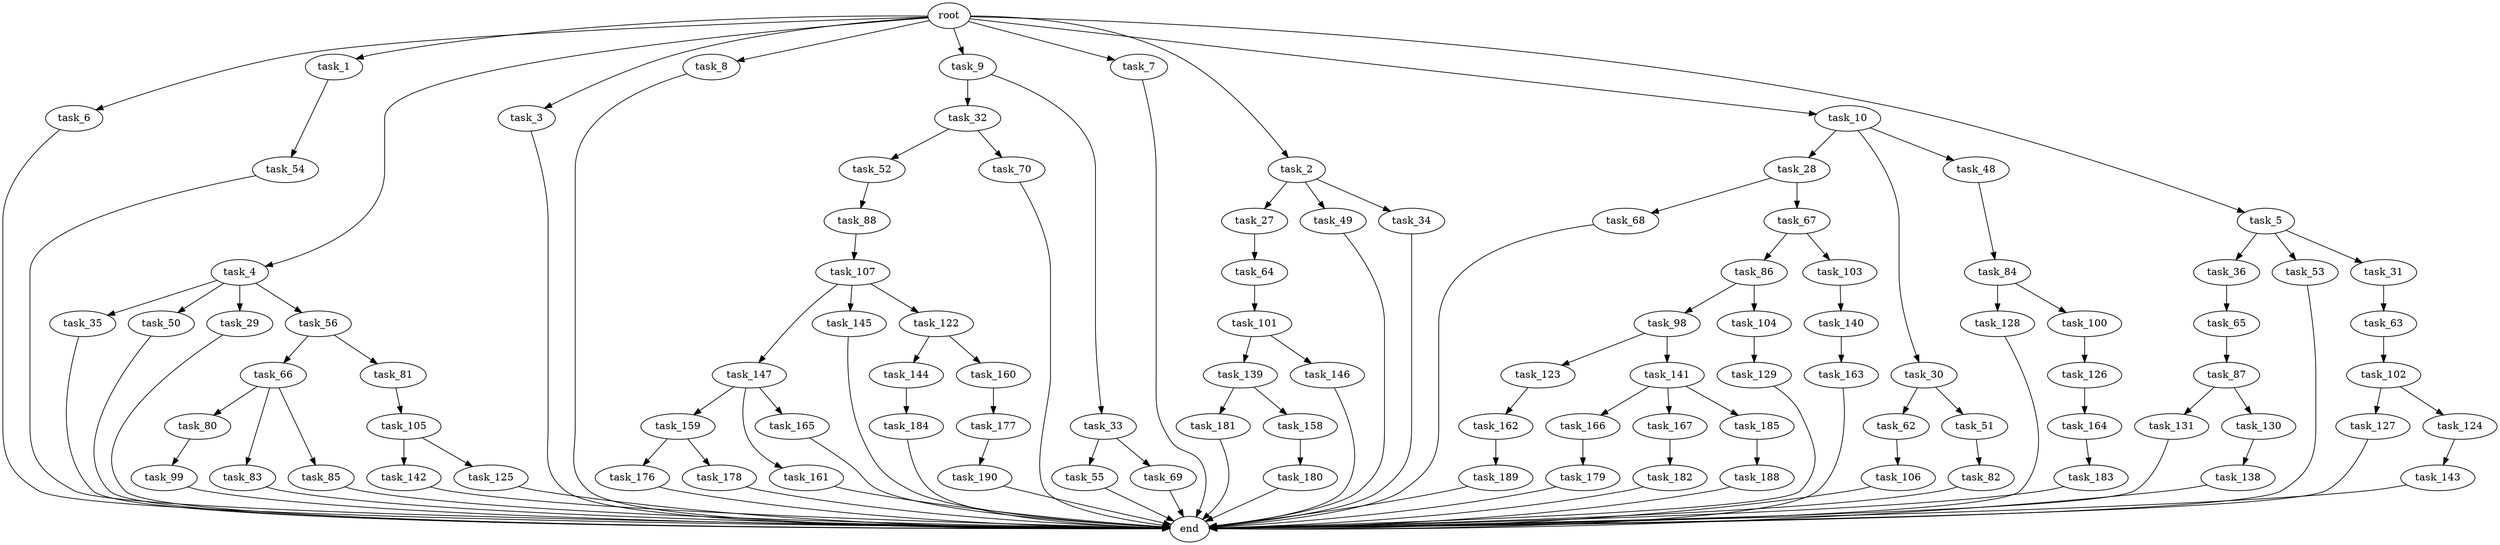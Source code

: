 digraph G {
  task_6 [size="1.024000"];
  task_123 [size="34359738.368000"];
  task_80 [size="420906795.008000"];
  task_66 [size="34359738.368000"];
  task_1 [size="1.024000"];
  task_82 [size="549755813.888000"];
  task_159 [size="77309411.328000"];
  task_68 [size="214748364.800000"];
  task_190 [size="549755813.888000"];
  task_65 [size="549755813.888000"];
  task_83 [size="420906795.008000"];
  root [size="0.000000"];
  task_63 [size="420906795.008000"];
  task_176 [size="420906795.008000"];
  task_179 [size="137438953.472000"];
  task_144 [size="858993459.200000"];
  task_4 [size="1.024000"];
  task_3 [size="1.024000"];
  task_98 [size="420906795.008000"];
  task_147 [size="137438953.472000"];
  task_131 [size="549755813.888000"];
  task_189 [size="214748364.800000"];
  task_84 [size="77309411.328000"];
  task_183 [size="214748364.800000"];
  task_178 [size="420906795.008000"];
  task_182 [size="858993459.200000"];
  task_8 [size="1.024000"];
  task_9 [size="1.024000"];
  task_184 [size="77309411.328000"];
  task_27 [size="420906795.008000"];
  task_177 [size="34359738.368000"];
  task_86 [size="695784701.952000"];
  task_166 [size="214748364.800000"];
  task_107 [size="34359738.368000"];
  task_161 [size="77309411.328000"];
  task_49 [size="420906795.008000"];
  task_145 [size="137438953.472000"];
  task_128 [size="214748364.800000"];
  task_54 [size="137438953.472000"];
  task_36 [size="214748364.800000"];
  task_32 [size="214748364.800000"];
  task_88 [size="137438953.472000"];
  task_167 [size="214748364.800000"];
  task_55 [size="77309411.328000"];
  task_100 [size="214748364.800000"];
  task_7 [size="1.024000"];
  task_188 [size="309237645.312000"];
  task_99 [size="309237645.312000"];
  task_53 [size="214748364.800000"];
  task_181 [size="695784701.952000"];
  task_126 [size="214748364.800000"];
  task_35 [size="309237645.312000"];
  task_31 [size="214748364.800000"];
  task_28 [size="137438953.472000"];
  task_142 [size="137438953.472000"];
  task_85 [size="420906795.008000"];
  task_180 [size="695784701.952000"];
  task_101 [size="77309411.328000"];
  task_141 [size="34359738.368000"];
  task_162 [size="214748364.800000"];
  task_143 [size="858993459.200000"];
  task_2 [size="1.024000"];
  task_106 [size="77309411.328000"];
  task_105 [size="309237645.312000"];
  task_129 [size="858993459.200000"];
  task_81 [size="34359738.368000"];
  task_52 [size="214748364.800000"];
  task_87 [size="34359738.368000"];
  task_50 [size="309237645.312000"];
  task_122 [size="137438953.472000"];
  task_104 [size="420906795.008000"];
  task_158 [size="695784701.952000"];
  task_160 [size="858993459.200000"];
  task_103 [size="695784701.952000"];
  task_127 [size="309237645.312000"];
  task_70 [size="214748364.800000"];
  task_165 [size="77309411.328000"];
  task_30 [size="137438953.472000"];
  task_67 [size="214748364.800000"];
  task_48 [size="137438953.472000"];
  task_10 [size="1.024000"];
  task_164 [size="858993459.200000"];
  task_185 [size="214748364.800000"];
  task_62 [size="214748364.800000"];
  task_64 [size="34359738.368000"];
  task_163 [size="34359738.368000"];
  task_29 [size="309237645.312000"];
  task_56 [size="309237645.312000"];
  task_102 [size="858993459.200000"];
  task_130 [size="549755813.888000"];
  task_124 [size="309237645.312000"];
  task_139 [size="549755813.888000"];
  task_33 [size="214748364.800000"];
  task_69 [size="77309411.328000"];
  task_140 [size="858993459.200000"];
  end [size="0.000000"];
  task_5 [size="1.024000"];
  task_146 [size="549755813.888000"];
  task_34 [size="420906795.008000"];
  task_51 [size="214748364.800000"];
  task_125 [size="137438953.472000"];
  task_138 [size="549755813.888000"];

  task_6 -> end [size="1.000000"];
  task_123 -> task_162 [size="209715200.000000"];
  task_80 -> task_99 [size="301989888.000000"];
  task_66 -> task_80 [size="411041792.000000"];
  task_66 -> task_85 [size="411041792.000000"];
  task_66 -> task_83 [size="411041792.000000"];
  task_1 -> task_54 [size="134217728.000000"];
  task_82 -> end [size="1.000000"];
  task_159 -> task_176 [size="411041792.000000"];
  task_159 -> task_178 [size="411041792.000000"];
  task_68 -> end [size="1.000000"];
  task_190 -> end [size="1.000000"];
  task_65 -> task_87 [size="33554432.000000"];
  task_83 -> end [size="1.000000"];
  root -> task_2 [size="1.000000"];
  root -> task_6 [size="1.000000"];
  root -> task_7 [size="1.000000"];
  root -> task_4 [size="1.000000"];
  root -> task_3 [size="1.000000"];
  root -> task_5 [size="1.000000"];
  root -> task_1 [size="1.000000"];
  root -> task_8 [size="1.000000"];
  root -> task_9 [size="1.000000"];
  root -> task_10 [size="1.000000"];
  task_63 -> task_102 [size="838860800.000000"];
  task_176 -> end [size="1.000000"];
  task_179 -> end [size="1.000000"];
  task_144 -> task_184 [size="75497472.000000"];
  task_4 -> task_29 [size="301989888.000000"];
  task_4 -> task_50 [size="301989888.000000"];
  task_4 -> task_56 [size="301989888.000000"];
  task_4 -> task_35 [size="301989888.000000"];
  task_3 -> end [size="1.000000"];
  task_98 -> task_123 [size="33554432.000000"];
  task_98 -> task_141 [size="33554432.000000"];
  task_147 -> task_165 [size="75497472.000000"];
  task_147 -> task_159 [size="75497472.000000"];
  task_147 -> task_161 [size="75497472.000000"];
  task_131 -> end [size="1.000000"];
  task_189 -> end [size="1.000000"];
  task_84 -> task_128 [size="209715200.000000"];
  task_84 -> task_100 [size="209715200.000000"];
  task_183 -> end [size="1.000000"];
  task_178 -> end [size="1.000000"];
  task_182 -> end [size="1.000000"];
  task_8 -> end [size="1.000000"];
  task_9 -> task_33 [size="209715200.000000"];
  task_9 -> task_32 [size="209715200.000000"];
  task_184 -> end [size="1.000000"];
  task_27 -> task_64 [size="33554432.000000"];
  task_177 -> task_190 [size="536870912.000000"];
  task_86 -> task_98 [size="411041792.000000"];
  task_86 -> task_104 [size="411041792.000000"];
  task_166 -> task_179 [size="134217728.000000"];
  task_107 -> task_122 [size="134217728.000000"];
  task_107 -> task_147 [size="134217728.000000"];
  task_107 -> task_145 [size="134217728.000000"];
  task_161 -> end [size="1.000000"];
  task_49 -> end [size="1.000000"];
  task_145 -> end [size="1.000000"];
  task_128 -> end [size="1.000000"];
  task_54 -> end [size="1.000000"];
  task_36 -> task_65 [size="536870912.000000"];
  task_32 -> task_52 [size="209715200.000000"];
  task_32 -> task_70 [size="209715200.000000"];
  task_88 -> task_107 [size="33554432.000000"];
  task_167 -> task_182 [size="838860800.000000"];
  task_55 -> end [size="1.000000"];
  task_100 -> task_126 [size="209715200.000000"];
  task_7 -> end [size="1.000000"];
  task_188 -> end [size="1.000000"];
  task_99 -> end [size="1.000000"];
  task_53 -> end [size="1.000000"];
  task_181 -> end [size="1.000000"];
  task_126 -> task_164 [size="838860800.000000"];
  task_35 -> end [size="1.000000"];
  task_31 -> task_63 [size="411041792.000000"];
  task_28 -> task_67 [size="209715200.000000"];
  task_28 -> task_68 [size="209715200.000000"];
  task_142 -> end [size="1.000000"];
  task_85 -> end [size="1.000000"];
  task_180 -> end [size="1.000000"];
  task_101 -> task_139 [size="536870912.000000"];
  task_101 -> task_146 [size="536870912.000000"];
  task_141 -> task_166 [size="209715200.000000"];
  task_141 -> task_167 [size="209715200.000000"];
  task_141 -> task_185 [size="209715200.000000"];
  task_162 -> task_189 [size="209715200.000000"];
  task_143 -> end [size="1.000000"];
  task_2 -> task_27 [size="411041792.000000"];
  task_2 -> task_49 [size="411041792.000000"];
  task_2 -> task_34 [size="411041792.000000"];
  task_106 -> end [size="1.000000"];
  task_105 -> task_142 [size="134217728.000000"];
  task_105 -> task_125 [size="134217728.000000"];
  task_129 -> end [size="1.000000"];
  task_81 -> task_105 [size="301989888.000000"];
  task_52 -> task_88 [size="134217728.000000"];
  task_87 -> task_130 [size="536870912.000000"];
  task_87 -> task_131 [size="536870912.000000"];
  task_50 -> end [size="1.000000"];
  task_122 -> task_144 [size="838860800.000000"];
  task_122 -> task_160 [size="838860800.000000"];
  task_104 -> task_129 [size="838860800.000000"];
  task_158 -> task_180 [size="679477248.000000"];
  task_160 -> task_177 [size="33554432.000000"];
  task_103 -> task_140 [size="838860800.000000"];
  task_127 -> end [size="1.000000"];
  task_70 -> end [size="1.000000"];
  task_165 -> end [size="1.000000"];
  task_30 -> task_62 [size="209715200.000000"];
  task_30 -> task_51 [size="209715200.000000"];
  task_67 -> task_86 [size="679477248.000000"];
  task_67 -> task_103 [size="679477248.000000"];
  task_48 -> task_84 [size="75497472.000000"];
  task_10 -> task_48 [size="134217728.000000"];
  task_10 -> task_30 [size="134217728.000000"];
  task_10 -> task_28 [size="134217728.000000"];
  task_164 -> task_183 [size="209715200.000000"];
  task_185 -> task_188 [size="301989888.000000"];
  task_62 -> task_106 [size="75497472.000000"];
  task_64 -> task_101 [size="75497472.000000"];
  task_163 -> end [size="1.000000"];
  task_29 -> end [size="1.000000"];
  task_56 -> task_66 [size="33554432.000000"];
  task_56 -> task_81 [size="33554432.000000"];
  task_102 -> task_124 [size="301989888.000000"];
  task_102 -> task_127 [size="301989888.000000"];
  task_130 -> task_138 [size="536870912.000000"];
  task_124 -> task_143 [size="838860800.000000"];
  task_139 -> task_181 [size="679477248.000000"];
  task_139 -> task_158 [size="679477248.000000"];
  task_33 -> task_55 [size="75497472.000000"];
  task_33 -> task_69 [size="75497472.000000"];
  task_69 -> end [size="1.000000"];
  task_140 -> task_163 [size="33554432.000000"];
  task_5 -> task_31 [size="209715200.000000"];
  task_5 -> task_53 [size="209715200.000000"];
  task_5 -> task_36 [size="209715200.000000"];
  task_146 -> end [size="1.000000"];
  task_34 -> end [size="1.000000"];
  task_51 -> task_82 [size="536870912.000000"];
  task_125 -> end [size="1.000000"];
  task_138 -> end [size="1.000000"];
}
